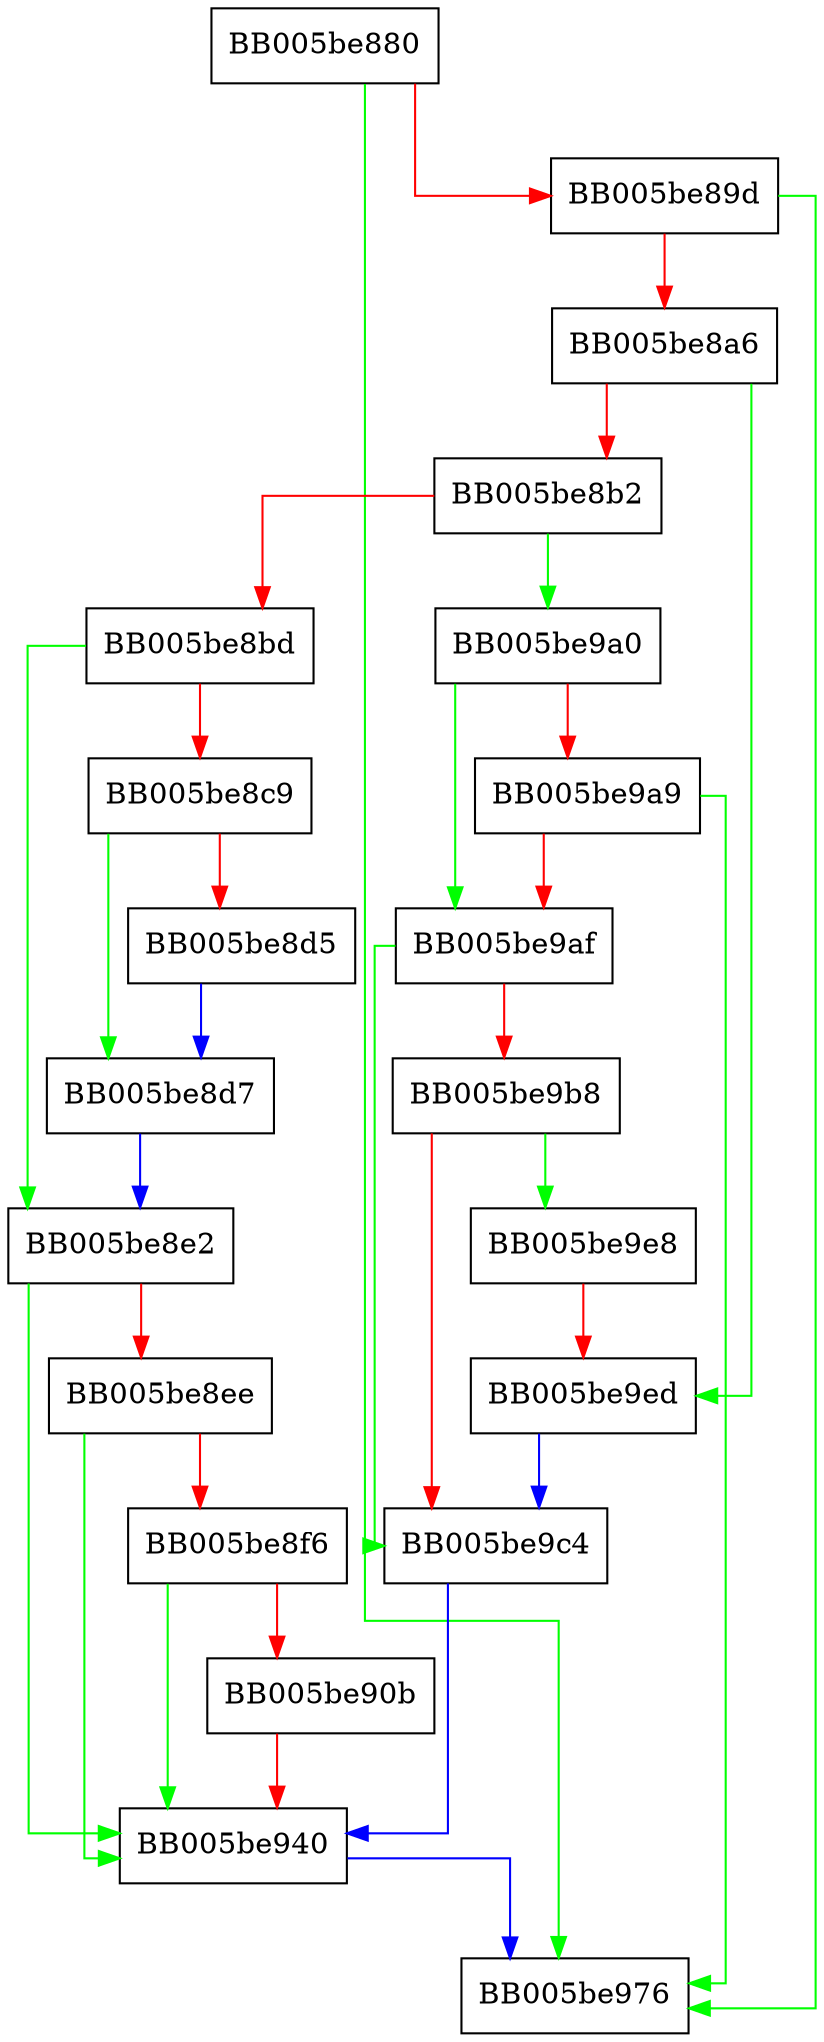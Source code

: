 digraph EVP_DecryptInit {
  node [shape="box"];
  graph [splines=ortho];
  BB005be880 -> BB005be976 [color="green"];
  BB005be880 -> BB005be89d [color="red"];
  BB005be89d -> BB005be976 [color="green"];
  BB005be89d -> BB005be8a6 [color="red"];
  BB005be8a6 -> BB005be9ed [color="green"];
  BB005be8a6 -> BB005be8b2 [color="red"];
  BB005be8b2 -> BB005be9a0 [color="green"];
  BB005be8b2 -> BB005be8bd [color="red"];
  BB005be8bd -> BB005be8e2 [color="green"];
  BB005be8bd -> BB005be8c9 [color="red"];
  BB005be8c9 -> BB005be8d7 [color="green"];
  BB005be8c9 -> BB005be8d5 [color="red"];
  BB005be8d5 -> BB005be8d7 [color="blue"];
  BB005be8d7 -> BB005be8e2 [color="blue"];
  BB005be8e2 -> BB005be940 [color="green"];
  BB005be8e2 -> BB005be8ee [color="red"];
  BB005be8ee -> BB005be940 [color="green"];
  BB005be8ee -> BB005be8f6 [color="red"];
  BB005be8f6 -> BB005be940 [color="green"];
  BB005be8f6 -> BB005be90b [color="red"];
  BB005be90b -> BB005be940 [color="red"];
  BB005be940 -> BB005be976 [color="blue"];
  BB005be9a0 -> BB005be9af [color="green"];
  BB005be9a0 -> BB005be9a9 [color="red"];
  BB005be9a9 -> BB005be976 [color="green"];
  BB005be9a9 -> BB005be9af [color="red"];
  BB005be9af -> BB005be9c4 [color="green"];
  BB005be9af -> BB005be9b8 [color="red"];
  BB005be9b8 -> BB005be9e8 [color="green"];
  BB005be9b8 -> BB005be9c4 [color="red"];
  BB005be9c4 -> BB005be940 [color="blue"];
  BB005be9e8 -> BB005be9ed [color="red"];
  BB005be9ed -> BB005be9c4 [color="blue"];
}